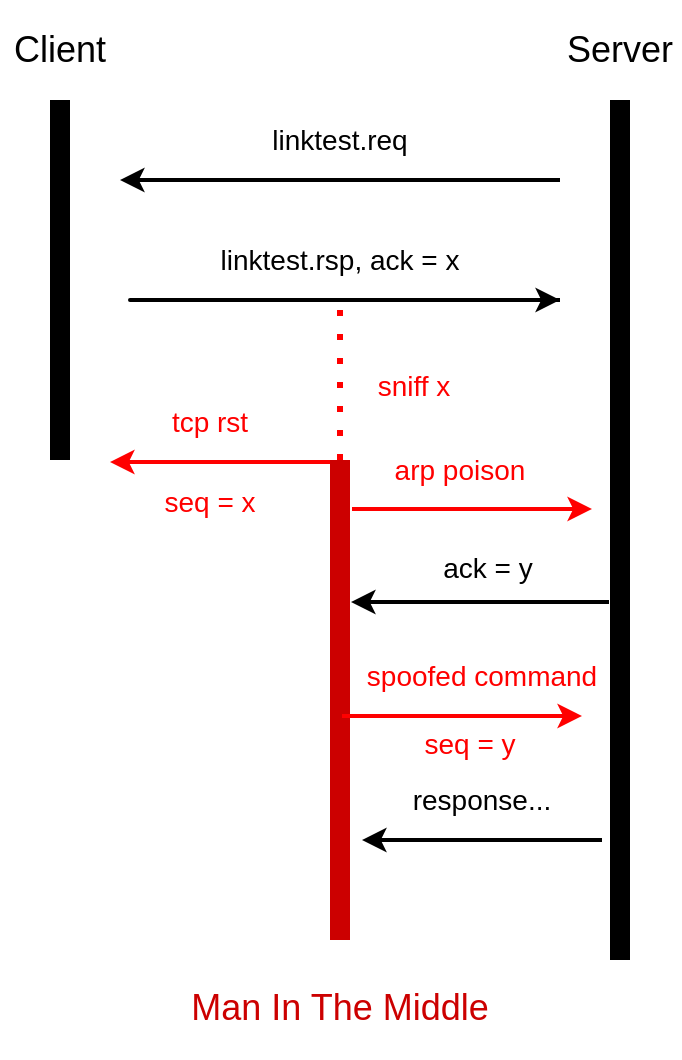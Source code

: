 <mxfile>
    <diagram id="Xr4AYbuiZCtHSu7NfZci" name="Page-1">
        <mxGraphModel dx="968" dy="830" grid="0" gridSize="10" guides="1" tooltips="1" connect="1" arrows="1" fold="1" page="1" pageScale="1" pageWidth="850" pageHeight="1100" background="#ffffff" math="0" shadow="0">
            <root>
                <mxCell id="0"/>
                <mxCell id="1" parent="0"/>
                <mxCell id="2" value="" style="endArrow=none;html=1;strokeWidth=10;strokeColor=#000000;" parent="1" edge="1">
                    <mxGeometry width="50" height="50" relative="1" as="geometry">
                        <mxPoint x="300" y="370" as="sourcePoint"/>
                        <mxPoint x="300" y="190" as="targetPoint"/>
                    </mxGeometry>
                </mxCell>
                <mxCell id="3" value="" style="endArrow=none;html=1;strokeWidth=10;strokeColor=#000000;" parent="1" edge="1">
                    <mxGeometry width="50" height="50" relative="1" as="geometry">
                        <mxPoint x="580" y="620" as="sourcePoint"/>
                        <mxPoint x="580" y="190" as="targetPoint"/>
                    </mxGeometry>
                </mxCell>
                <mxCell id="4" value="&lt;font style=&quot;font-size: 18px&quot;&gt;Client&lt;/font&gt;" style="text;html=1;align=center;verticalAlign=middle;whiteSpace=wrap;rounded=0;fontColor=#000000;" parent="1" vertex="1">
                    <mxGeometry x="270" y="140" width="60" height="50" as="geometry"/>
                </mxCell>
                <mxCell id="6" value="&lt;font style=&quot;font-size: 18px&quot;&gt;Server&lt;/font&gt;" style="text;html=1;align=center;verticalAlign=middle;whiteSpace=wrap;rounded=0;fontColor=#000000;" parent="1" vertex="1">
                    <mxGeometry x="550" y="140" width="60" height="50" as="geometry"/>
                </mxCell>
                <mxCell id="7" value="" style="endArrow=classic;html=1;strokeWidth=2;strokeColor=#000000;" parent="1" edge="1">
                    <mxGeometry width="50" height="50" relative="1" as="geometry">
                        <mxPoint x="550" y="230" as="sourcePoint"/>
                        <mxPoint x="330" y="230" as="targetPoint"/>
                    </mxGeometry>
                </mxCell>
                <mxCell id="8" value="&lt;font style=&quot;font-size: 14px&quot;&gt;linktest.req&lt;/font&gt;" style="text;html=1;align=center;verticalAlign=middle;whiteSpace=wrap;rounded=0;fontColor=#000000;" parent="1" vertex="1">
                    <mxGeometry x="390" y="200" width="100" height="20" as="geometry"/>
                </mxCell>
                <mxCell id="9" value="" style="endArrow=classic;html=1;strokeWidth=2;strokeColor=#000000;" parent="1" edge="1">
                    <mxGeometry width="50" height="50" relative="1" as="geometry">
                        <mxPoint x="550" y="290" as="sourcePoint"/>
                        <mxPoint x="550" y="290" as="targetPoint"/>
                        <Array as="points">
                            <mxPoint x="330" y="290"/>
                        </Array>
                    </mxGeometry>
                </mxCell>
                <mxCell id="10" value="&lt;font style=&quot;font-size: 14px&quot;&gt;linktest.rsp, ack = x&lt;/font&gt;" style="text;html=1;align=center;verticalAlign=middle;whiteSpace=wrap;rounded=0;fontColor=#000000;" parent="1" vertex="1">
                    <mxGeometry x="370" y="260" width="140" height="20" as="geometry"/>
                </mxCell>
                <mxCell id="12" value="" style="endArrow=classic;html=1;strokeWidth=2;strokeColor=#000000;" parent="1" edge="1">
                    <mxGeometry width="50" height="50" relative="1" as="geometry">
                        <mxPoint x="574.5" y="441" as="sourcePoint"/>
                        <mxPoint x="445.5" y="441" as="targetPoint"/>
                    </mxGeometry>
                </mxCell>
                <mxCell id="13" value="&lt;font style=&quot;font-size: 14px&quot;&gt;ack = y&lt;/font&gt;" style="text;html=1;align=center;verticalAlign=middle;whiteSpace=wrap;rounded=0;fontColor=#000000;" parent="1" vertex="1">
                    <mxGeometry x="464" y="414" width="100" height="20" as="geometry"/>
                </mxCell>
                <mxCell id="14" value="" style="endArrow=none;dashed=1;html=1;dashPattern=1 3;strokeWidth=3;fillColor=#a20025;strokeColor=#FF0000;" parent="1" edge="1">
                    <mxGeometry width="50" height="50" relative="1" as="geometry">
                        <mxPoint x="440" y="370" as="sourcePoint"/>
                        <mxPoint x="440" y="290" as="targetPoint"/>
                    </mxGeometry>
                </mxCell>
                <mxCell id="17" value="&lt;font style=&quot;font-size: 14px&quot; color=&quot;#ff0000&quot;&gt;sniff x&lt;/font&gt;" style="text;html=1;strokeColor=none;fillColor=none;align=center;verticalAlign=middle;whiteSpace=wrap;rounded=0;" parent="1" vertex="1">
                    <mxGeometry x="427" y="323" width="100" height="20" as="geometry"/>
                </mxCell>
                <mxCell id="18" value="" style="endArrow=classic;html=1;strokeColor=#FF0000;strokeWidth=2;" parent="1" edge="1">
                    <mxGeometry width="50" height="50" relative="1" as="geometry">
                        <mxPoint x="435" y="371" as="sourcePoint"/>
                        <mxPoint x="325" y="371" as="targetPoint"/>
                    </mxGeometry>
                </mxCell>
                <mxCell id="19" value="&lt;font style=&quot;font-size: 14px&quot; color=&quot;#ff0000&quot;&gt;tcp rst&lt;/font&gt;" style="text;html=1;strokeColor=none;fillColor=none;align=center;verticalAlign=middle;whiteSpace=wrap;rounded=0;" parent="1" vertex="1">
                    <mxGeometry x="325" y="341" width="100" height="20" as="geometry"/>
                </mxCell>
                <mxCell id="20" value="&lt;font style=&quot;font-size: 14px&quot; color=&quot;#ff0000&quot;&gt;seq = x&lt;/font&gt;" style="text;html=1;strokeColor=none;fillColor=none;align=center;verticalAlign=middle;whiteSpace=wrap;rounded=0;" parent="1" vertex="1">
                    <mxGeometry x="325" y="381" width="100" height="20" as="geometry"/>
                </mxCell>
                <mxCell id="21" value="" style="endArrow=classic;html=1;strokeColor=#FF0000;strokeWidth=2;" parent="1" edge="1">
                    <mxGeometry width="50" height="50" relative="1" as="geometry">
                        <mxPoint x="446" y="394.5" as="sourcePoint"/>
                        <mxPoint x="566" y="394.5" as="targetPoint"/>
                    </mxGeometry>
                </mxCell>
                <mxCell id="24" value="&lt;font style=&quot;font-size: 14px&quot; color=&quot;#ff0000&quot;&gt;arp poison&lt;/font&gt;" style="text;html=1;strokeColor=none;fillColor=none;align=center;verticalAlign=middle;whiteSpace=wrap;rounded=0;" parent="1" vertex="1">
                    <mxGeometry x="450" y="365" width="100" height="20" as="geometry"/>
                </mxCell>
                <mxCell id="26" value="" style="endArrow=none;html=1;strokeWidth=10;strokeColor=#CC0000;" parent="1" edge="1">
                    <mxGeometry width="50" height="50" relative="1" as="geometry">
                        <mxPoint x="440" y="610" as="sourcePoint"/>
                        <mxPoint x="440" y="370" as="targetPoint"/>
                    </mxGeometry>
                </mxCell>
                <mxCell id="27" value="&lt;font style=&quot;font-size: 18px&quot;&gt;Man In The Middle&lt;/font&gt;" style="text;html=1;strokeColor=none;fillColor=none;align=center;verticalAlign=middle;whiteSpace=wrap;rounded=0;fontColor=#CC0000;" parent="1" vertex="1">
                    <mxGeometry x="363" y="619" width="154" height="50" as="geometry"/>
                </mxCell>
                <mxCell id="29" value="" style="endArrow=classic;html=1;strokeColor=#FF0000;strokeWidth=2;" parent="1" edge="1">
                    <mxGeometry width="50" height="50" relative="1" as="geometry">
                        <mxPoint x="441" y="498" as="sourcePoint"/>
                        <mxPoint x="561" y="498" as="targetPoint"/>
                    </mxGeometry>
                </mxCell>
                <mxCell id="30" value="&lt;font style=&quot;font-size: 14px&quot; color=&quot;#ff0000&quot;&gt;spoofed command&lt;/font&gt;" style="text;html=1;strokeColor=none;fillColor=none;align=center;verticalAlign=middle;whiteSpace=wrap;rounded=0;" parent="1" vertex="1">
                    <mxGeometry x="451" y="468" width="120" height="20" as="geometry"/>
                </mxCell>
                <mxCell id="31" value="" style="endArrow=classic;html=1;strokeWidth=2;strokeColor=#000000;" parent="1" edge="1">
                    <mxGeometry width="50" height="50" relative="1" as="geometry">
                        <mxPoint x="571" y="560" as="sourcePoint"/>
                        <mxPoint x="451" y="560" as="targetPoint"/>
                    </mxGeometry>
                </mxCell>
                <mxCell id="32" value="&lt;font style=&quot;font-size: 14px&quot;&gt;response...&lt;/font&gt;" style="text;html=1;align=center;verticalAlign=middle;whiteSpace=wrap;rounded=0;fontColor=#000000;" parent="1" vertex="1">
                    <mxGeometry x="461" y="530" width="100" height="20" as="geometry"/>
                </mxCell>
                <mxCell id="33" value="&lt;font style=&quot;font-size: 14px&quot; color=&quot;#ff0000&quot;&gt;seq = y&lt;/font&gt;" style="text;html=1;strokeColor=none;fillColor=none;align=center;verticalAlign=middle;whiteSpace=wrap;rounded=0;" parent="1" vertex="1">
                    <mxGeometry x="445" y="502" width="120" height="20" as="geometry"/>
                </mxCell>
            </root>
        </mxGraphModel>
    </diagram>
</mxfile>